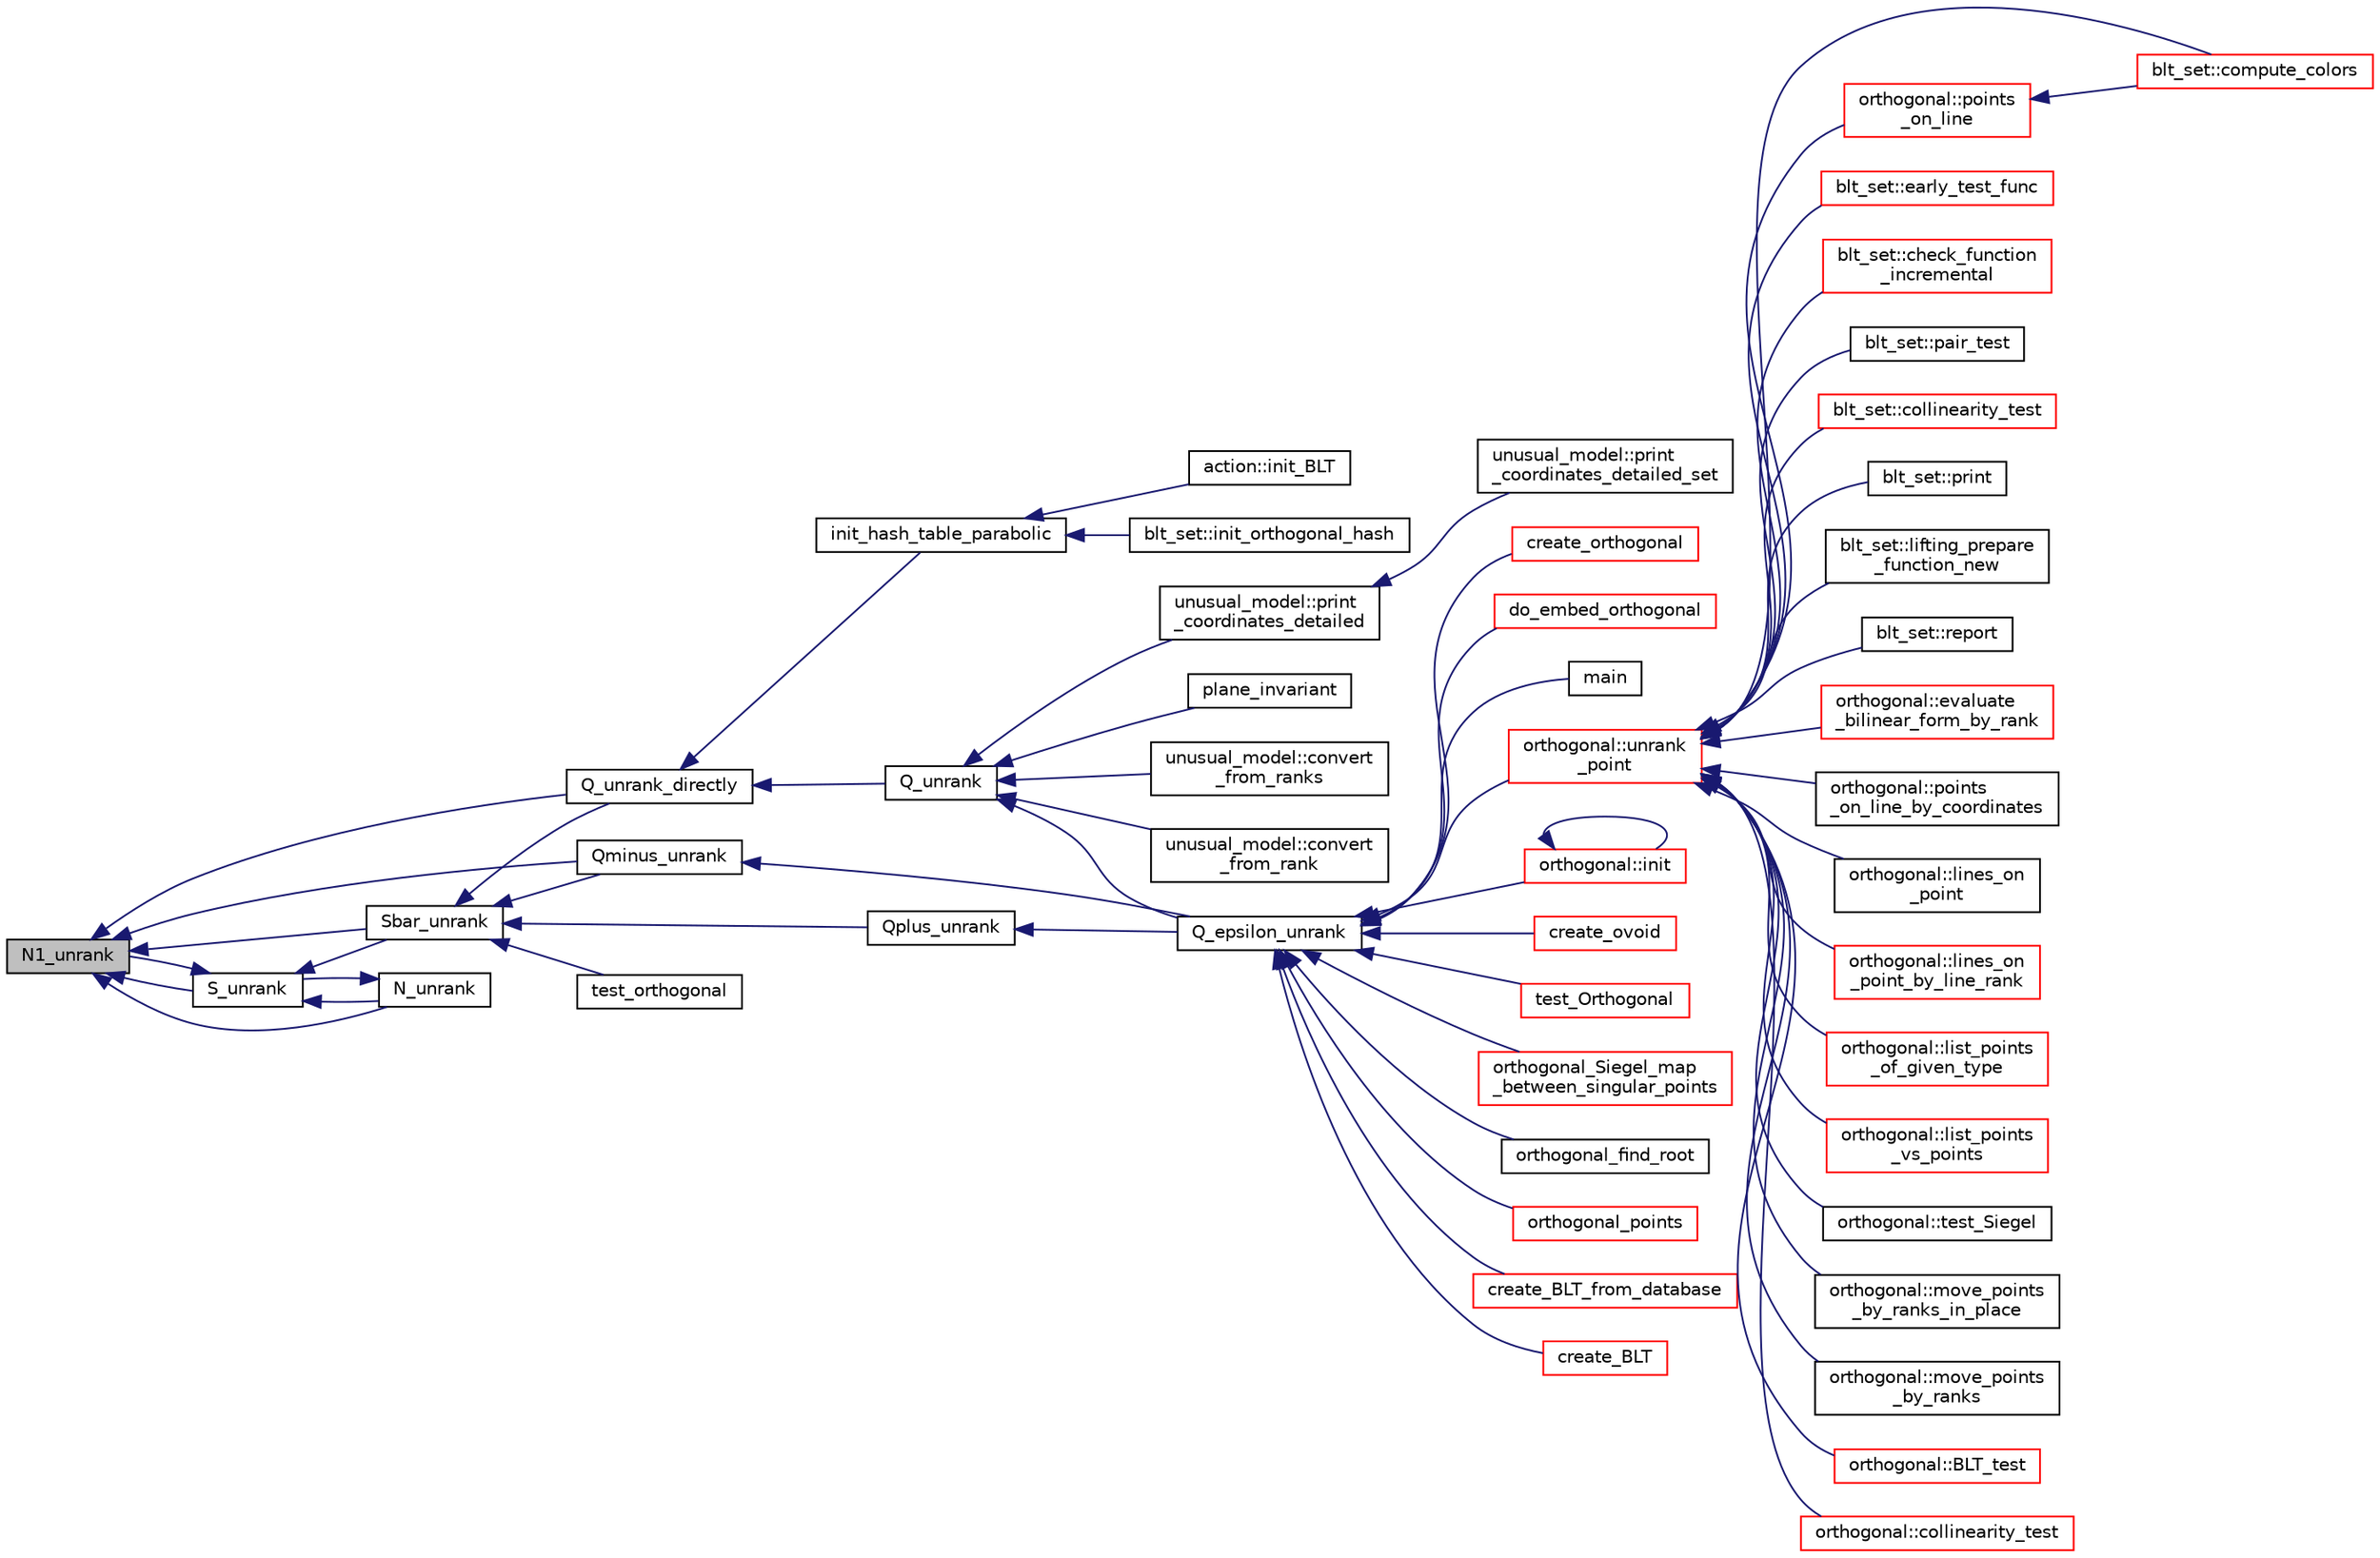 digraph "N1_unrank"
{
  edge [fontname="Helvetica",fontsize="10",labelfontname="Helvetica",labelfontsize="10"];
  node [fontname="Helvetica",fontsize="10",shape=record];
  rankdir="LR";
  Node1794 [label="N1_unrank",height=0.2,width=0.4,color="black", fillcolor="grey75", style="filled", fontcolor="black"];
  Node1794 -> Node1795 [dir="back",color="midnightblue",fontsize="10",style="solid",fontname="Helvetica"];
  Node1795 [label="Q_unrank_directly",height=0.2,width=0.4,color="black", fillcolor="white", style="filled",URL="$db/da0/lib_2foundations_2geometry_2orthogonal__points_8_c.html#a105e7e72249e78fcf0785c69099d90ce"];
  Node1795 -> Node1796 [dir="back",color="midnightblue",fontsize="10",style="solid",fontname="Helvetica"];
  Node1796 [label="init_hash_table_parabolic",height=0.2,width=0.4,color="black", fillcolor="white", style="filled",URL="$db/da0/lib_2foundations_2geometry_2orthogonal__points_8_c.html#ac0501667678e59124c88842414489011"];
  Node1796 -> Node1797 [dir="back",color="midnightblue",fontsize="10",style="solid",fontname="Helvetica"];
  Node1797 [label="blt_set::init_orthogonal_hash",height=0.2,width=0.4,color="black", fillcolor="white", style="filled",URL="$d1/d3d/classblt__set.html#ad8a73370e16f2adf30172c3159ca8a74"];
  Node1796 -> Node1798 [dir="back",color="midnightblue",fontsize="10",style="solid",fontname="Helvetica"];
  Node1798 [label="action::init_BLT",height=0.2,width=0.4,color="black", fillcolor="white", style="filled",URL="$d2/d86/classaction.html#a0d33ca0ebe7467b984c3058520e02a0c"];
  Node1795 -> Node1799 [dir="back",color="midnightblue",fontsize="10",style="solid",fontname="Helvetica"];
  Node1799 [label="Q_unrank",height=0.2,width=0.4,color="black", fillcolor="white", style="filled",URL="$db/da0/lib_2foundations_2geometry_2orthogonal__points_8_c.html#a6d02923d5b54ef796934e753e6f5b65b"];
  Node1799 -> Node1800 [dir="back",color="midnightblue",fontsize="10",style="solid",fontname="Helvetica"];
  Node1800 [label="Q_epsilon_unrank",height=0.2,width=0.4,color="black", fillcolor="white", style="filled",URL="$db/da0/lib_2foundations_2geometry_2orthogonal__points_8_c.html#af162c4d30d4a6528299e37551c353e7b"];
  Node1800 -> Node1801 [dir="back",color="midnightblue",fontsize="10",style="solid",fontname="Helvetica"];
  Node1801 [label="main",height=0.2,width=0.4,color="black", fillcolor="white", style="filled",URL="$d1/d15/apps_2combinatorics_2orthogonal_8_c.html#a3c04138a5bfe5d72780bb7e82a18e627"];
  Node1800 -> Node1802 [dir="back",color="midnightblue",fontsize="10",style="solid",fontname="Helvetica"];
  Node1802 [label="orthogonal::unrank\l_point",height=0.2,width=0.4,color="red", fillcolor="white", style="filled",URL="$d7/daa/classorthogonal.html#ab655117100f7c66c19817b84ac5ac0a0"];
  Node1802 -> Node1803 [dir="back",color="midnightblue",fontsize="10",style="solid",fontname="Helvetica"];
  Node1803 [label="blt_set::compute_colors",height=0.2,width=0.4,color="red", fillcolor="white", style="filled",URL="$d1/d3d/classblt__set.html#a6629b3a1a50c0f2736034abaea6f7d63"];
  Node1802 -> Node1807 [dir="back",color="midnightblue",fontsize="10",style="solid",fontname="Helvetica"];
  Node1807 [label="blt_set::early_test_func",height=0.2,width=0.4,color="red", fillcolor="white", style="filled",URL="$d1/d3d/classblt__set.html#ae13ce00db0bbbf0a157ee02a3aaea3c7"];
  Node1802 -> Node1829 [dir="back",color="midnightblue",fontsize="10",style="solid",fontname="Helvetica"];
  Node1829 [label="blt_set::check_function\l_incremental",height=0.2,width=0.4,color="red", fillcolor="white", style="filled",URL="$d1/d3d/classblt__set.html#ae898e6318ef4382066d94f50196b9b81"];
  Node1802 -> Node1832 [dir="back",color="midnightblue",fontsize="10",style="solid",fontname="Helvetica"];
  Node1832 [label="blt_set::pair_test",height=0.2,width=0.4,color="black", fillcolor="white", style="filled",URL="$d1/d3d/classblt__set.html#a010e746fd6fc5a539cec27bced4ff477"];
  Node1802 -> Node1833 [dir="back",color="midnightblue",fontsize="10",style="solid",fontname="Helvetica"];
  Node1833 [label="blt_set::collinearity_test",height=0.2,width=0.4,color="red", fillcolor="white", style="filled",URL="$d1/d3d/classblt__set.html#a6031271267004d6f16cb6b59f9c31ec2"];
  Node1802 -> Node1835 [dir="back",color="midnightblue",fontsize="10",style="solid",fontname="Helvetica"];
  Node1835 [label="blt_set::print",height=0.2,width=0.4,color="black", fillcolor="white", style="filled",URL="$d1/d3d/classblt__set.html#a9d3e3ea3bb297022cc23c02d4233bb8b"];
  Node1802 -> Node1836 [dir="back",color="midnightblue",fontsize="10",style="solid",fontname="Helvetica"];
  Node1836 [label="blt_set::lifting_prepare\l_function_new",height=0.2,width=0.4,color="black", fillcolor="white", style="filled",URL="$d1/d3d/classblt__set.html#a1314b7c0a3b78ba54c0f61a397d8afce"];
  Node1802 -> Node1837 [dir="back",color="midnightblue",fontsize="10",style="solid",fontname="Helvetica"];
  Node1837 [label="blt_set::report",height=0.2,width=0.4,color="black", fillcolor="white", style="filled",URL="$d1/d3d/classblt__set.html#a6b19f88bd2b92ebfba7e7c362eb9065c"];
  Node1802 -> Node1838 [dir="back",color="midnightblue",fontsize="10",style="solid",fontname="Helvetica"];
  Node1838 [label="orthogonal::evaluate\l_bilinear_form_by_rank",height=0.2,width=0.4,color="red", fillcolor="white", style="filled",URL="$d7/daa/classorthogonal.html#ab4f6117f55f6fbd0fb2bd8b4c8d981bf"];
  Node1802 -> Node1866 [dir="back",color="midnightblue",fontsize="10",style="solid",fontname="Helvetica"];
  Node1866 [label="orthogonal::points\l_on_line",height=0.2,width=0.4,color="red", fillcolor="white", style="filled",URL="$d7/daa/classorthogonal.html#afe1cc564902cc557d4d4d2ff85ee6839"];
  Node1866 -> Node1803 [dir="back",color="midnightblue",fontsize="10",style="solid",fontname="Helvetica"];
  Node1802 -> Node1912 [dir="back",color="midnightblue",fontsize="10",style="solid",fontname="Helvetica"];
  Node1912 [label="orthogonal::points\l_on_line_by_coordinates",height=0.2,width=0.4,color="black", fillcolor="white", style="filled",URL="$d7/daa/classorthogonal.html#a50fb1aa349d159551e82075f1f5f788d"];
  Node1802 -> Node1913 [dir="back",color="midnightblue",fontsize="10",style="solid",fontname="Helvetica"];
  Node1913 [label="orthogonal::lines_on\l_point",height=0.2,width=0.4,color="black", fillcolor="white", style="filled",URL="$d7/daa/classorthogonal.html#aa3249c7fddbc156af817fb274e41c914"];
  Node1802 -> Node1914 [dir="back",color="midnightblue",fontsize="10",style="solid",fontname="Helvetica"];
  Node1914 [label="orthogonal::lines_on\l_point_by_line_rank",height=0.2,width=0.4,color="red", fillcolor="white", style="filled",URL="$d7/daa/classorthogonal.html#adc21874b6da3cd3585c704994fb538aa"];
  Node1802 -> Node1934 [dir="back",color="midnightblue",fontsize="10",style="solid",fontname="Helvetica"];
  Node1934 [label="orthogonal::list_points\l_of_given_type",height=0.2,width=0.4,color="red", fillcolor="white", style="filled",URL="$d7/daa/classorthogonal.html#a80ded28f55a2191d5a5ec5fe9ee1a4c7"];
  Node1802 -> Node1940 [dir="back",color="midnightblue",fontsize="10",style="solid",fontname="Helvetica"];
  Node1940 [label="orthogonal::list_points\l_vs_points",height=0.2,width=0.4,color="red", fillcolor="white", style="filled",URL="$d7/daa/classorthogonal.html#a80258158dfa1470b42e9036b07c7dfbb"];
  Node1802 -> Node1942 [dir="back",color="midnightblue",fontsize="10",style="solid",fontname="Helvetica"];
  Node1942 [label="orthogonal::test_Siegel",height=0.2,width=0.4,color="black", fillcolor="white", style="filled",URL="$d7/daa/classorthogonal.html#ad6d248c572d92abe41416065addd4a69"];
  Node1802 -> Node1943 [dir="back",color="midnightblue",fontsize="10",style="solid",fontname="Helvetica"];
  Node1943 [label="orthogonal::move_points\l_by_ranks_in_place",height=0.2,width=0.4,color="black", fillcolor="white", style="filled",URL="$d7/daa/classorthogonal.html#a82fac7f7528e41392b5fe89860d4204d"];
  Node1802 -> Node1944 [dir="back",color="midnightblue",fontsize="10",style="solid",fontname="Helvetica"];
  Node1944 [label="orthogonal::move_points\l_by_ranks",height=0.2,width=0.4,color="black", fillcolor="white", style="filled",URL="$d7/daa/classorthogonal.html#a6b1b57c7b6114d7d51c9375fe5014b22"];
  Node1802 -> Node1945 [dir="back",color="midnightblue",fontsize="10",style="solid",fontname="Helvetica"];
  Node1945 [label="orthogonal::BLT_test",height=0.2,width=0.4,color="red", fillcolor="white", style="filled",URL="$d7/daa/classorthogonal.html#a019329f3f04ea9accbca7f7816183f6a"];
  Node1802 -> Node1947 [dir="back",color="midnightblue",fontsize="10",style="solid",fontname="Helvetica"];
  Node1947 [label="orthogonal::collinearity_test",height=0.2,width=0.4,color="red", fillcolor="white", style="filled",URL="$d7/daa/classorthogonal.html#a36b9dba38fbbecaedbf32ee298aafa32"];
  Node1800 -> Node1936 [dir="back",color="midnightblue",fontsize="10",style="solid",fontname="Helvetica"];
  Node1936 [label="orthogonal::init",height=0.2,width=0.4,color="red", fillcolor="white", style="filled",URL="$d7/daa/classorthogonal.html#a8bd53ba30f34ac50889503f0f3ef6deb"];
  Node1936 -> Node1936 [dir="back",color="midnightblue",fontsize="10",style="solid",fontname="Helvetica"];
  Node1800 -> Node2240 [dir="back",color="midnightblue",fontsize="10",style="solid",fontname="Helvetica"];
  Node2240 [label="create_ovoid",height=0.2,width=0.4,color="red", fillcolor="white", style="filled",URL="$d9/dbf/projective__space_2ovoid_8_c.html#a812088e2c64cb8a0834e9eacae4b92a6"];
  Node1800 -> Node2242 [dir="back",color="midnightblue",fontsize="10",style="solid",fontname="Helvetica"];
  Node2242 [label="test_Orthogonal",height=0.2,width=0.4,color="red", fillcolor="white", style="filled",URL="$db/da0/lib_2foundations_2geometry_2orthogonal__points_8_c.html#a071f90f8a33649e2d4a8f5c9a401a4f4"];
  Node1800 -> Node2243 [dir="back",color="midnightblue",fontsize="10",style="solid",fontname="Helvetica"];
  Node2243 [label="orthogonal_Siegel_map\l_between_singular_points",height=0.2,width=0.4,color="red", fillcolor="white", style="filled",URL="$db/da0/lib_2foundations_2geometry_2orthogonal__points_8_c.html#a2c6c42534b7915aacd84bb9725488fa9"];
  Node1800 -> Node2245 [dir="back",color="midnightblue",fontsize="10",style="solid",fontname="Helvetica"];
  Node2245 [label="orthogonal_find_root",height=0.2,width=0.4,color="black", fillcolor="white", style="filled",URL="$db/da0/lib_2foundations_2geometry_2orthogonal__points_8_c.html#a6c7b16f839dc3e1ee95f61a37139c8a0"];
  Node1800 -> Node2246 [dir="back",color="midnightblue",fontsize="10",style="solid",fontname="Helvetica"];
  Node2246 [label="orthogonal_points",height=0.2,width=0.4,color="red", fillcolor="white", style="filled",URL="$d7/d83/points_8_c.html#a2a86a595e599aecd619f0046595252e4"];
  Node1800 -> Node2248 [dir="back",color="midnightblue",fontsize="10",style="solid",fontname="Helvetica"];
  Node2248 [label="create_BLT_from_database",height=0.2,width=0.4,color="red", fillcolor="white", style="filled",URL="$d4/d67/geometry_8h.html#a15bdf4e24e26757ef7b2e16f06afd1e6"];
  Node1800 -> Node2250 [dir="back",color="midnightblue",fontsize="10",style="solid",fontname="Helvetica"];
  Node2250 [label="create_BLT",height=0.2,width=0.4,color="red", fillcolor="white", style="filled",URL="$d4/d67/geometry_8h.html#a5a6f4081a90668e2e95f8e4886d241d9"];
  Node1800 -> Node2251 [dir="back",color="midnightblue",fontsize="10",style="solid",fontname="Helvetica"];
  Node2251 [label="create_orthogonal",height=0.2,width=0.4,color="red", fillcolor="white", style="filled",URL="$d4/d67/geometry_8h.html#af56e0787251ddb889edb236e423aff02"];
  Node1800 -> Node2252 [dir="back",color="midnightblue",fontsize="10",style="solid",fontname="Helvetica"];
  Node2252 [label="do_embed_orthogonal",height=0.2,width=0.4,color="red", fillcolor="white", style="filled",URL="$d4/d67/geometry_8h.html#a7b472fe7f4332da48b2e47e2370cf338"];
  Node1799 -> Node2254 [dir="back",color="midnightblue",fontsize="10",style="solid",fontname="Helvetica"];
  Node2254 [label="plane_invariant",height=0.2,width=0.4,color="black", fillcolor="white", style="filled",URL="$d4/d67/geometry_8h.html#a8cf23c42f17766e6ae13094522b91f19"];
  Node1799 -> Node2255 [dir="back",color="midnightblue",fontsize="10",style="solid",fontname="Helvetica"];
  Node2255 [label="unusual_model::convert\l_from_ranks",height=0.2,width=0.4,color="black", fillcolor="white", style="filled",URL="$dc/d50/classunusual__model.html#affe6f50031dfc606a0dca7ff5e26cc14"];
  Node1799 -> Node2256 [dir="back",color="midnightblue",fontsize="10",style="solid",fontname="Helvetica"];
  Node2256 [label="unusual_model::convert\l_from_rank",height=0.2,width=0.4,color="black", fillcolor="white", style="filled",URL="$dc/d50/classunusual__model.html#a54cf56041ed1ebe0517a2a4005932249"];
  Node1799 -> Node2257 [dir="back",color="midnightblue",fontsize="10",style="solid",fontname="Helvetica"];
  Node2257 [label="unusual_model::print\l_coordinates_detailed",height=0.2,width=0.4,color="black", fillcolor="white", style="filled",URL="$dc/d50/classunusual__model.html#a0c4ba0e0f35a1220693020cf318e9f75"];
  Node2257 -> Node2258 [dir="back",color="midnightblue",fontsize="10",style="solid",fontname="Helvetica"];
  Node2258 [label="unusual_model::print\l_coordinates_detailed_set",height=0.2,width=0.4,color="black", fillcolor="white", style="filled",URL="$dc/d50/classunusual__model.html#a42a0d371727666bc006fc29d804c8d56"];
  Node1794 -> Node2259 [dir="back",color="midnightblue",fontsize="10",style="solid",fontname="Helvetica"];
  Node2259 [label="Qminus_unrank",height=0.2,width=0.4,color="black", fillcolor="white", style="filled",URL="$db/da0/lib_2foundations_2geometry_2orthogonal__points_8_c.html#ac2dd18f435ab479095b836a483c12c7d"];
  Node2259 -> Node1800 [dir="back",color="midnightblue",fontsize="10",style="solid",fontname="Helvetica"];
  Node1794 -> Node2260 [dir="back",color="midnightblue",fontsize="10",style="solid",fontname="Helvetica"];
  Node2260 [label="S_unrank",height=0.2,width=0.4,color="black", fillcolor="white", style="filled",URL="$db/da0/lib_2foundations_2geometry_2orthogonal__points_8_c.html#a18964a35af25f1b4a85f4eaeb1543d92"];
  Node2260 -> Node2261 [dir="back",color="midnightblue",fontsize="10",style="solid",fontname="Helvetica"];
  Node2261 [label="N_unrank",height=0.2,width=0.4,color="black", fillcolor="white", style="filled",URL="$db/da0/lib_2foundations_2geometry_2orthogonal__points_8_c.html#ab79724bd19da3bc1b383550113f9d7aa"];
  Node2261 -> Node2260 [dir="back",color="midnightblue",fontsize="10",style="solid",fontname="Helvetica"];
  Node2260 -> Node1794 [dir="back",color="midnightblue",fontsize="10",style="solid",fontname="Helvetica"];
  Node2260 -> Node2262 [dir="back",color="midnightblue",fontsize="10",style="solid",fontname="Helvetica"];
  Node2262 [label="Sbar_unrank",height=0.2,width=0.4,color="black", fillcolor="white", style="filled",URL="$db/da0/lib_2foundations_2geometry_2orthogonal__points_8_c.html#a65d9b9ccfff12dd92f4f4e8360701c98"];
  Node2262 -> Node1795 [dir="back",color="midnightblue",fontsize="10",style="solid",fontname="Helvetica"];
  Node2262 -> Node2263 [dir="back",color="midnightblue",fontsize="10",style="solid",fontname="Helvetica"];
  Node2263 [label="Qplus_unrank",height=0.2,width=0.4,color="black", fillcolor="white", style="filled",URL="$db/da0/lib_2foundations_2geometry_2orthogonal__points_8_c.html#ad50512edd586919700e033744b4a03c8"];
  Node2263 -> Node1800 [dir="back",color="midnightblue",fontsize="10",style="solid",fontname="Helvetica"];
  Node2262 -> Node2259 [dir="back",color="midnightblue",fontsize="10",style="solid",fontname="Helvetica"];
  Node2262 -> Node2264 [dir="back",color="midnightblue",fontsize="10",style="solid",fontname="Helvetica"];
  Node2264 [label="test_orthogonal",height=0.2,width=0.4,color="black", fillcolor="white", style="filled",URL="$db/da0/lib_2foundations_2geometry_2orthogonal__points_8_c.html#ac991de424f12f1e96291c9df540caf16"];
  Node1794 -> Node2261 [dir="back",color="midnightblue",fontsize="10",style="solid",fontname="Helvetica"];
  Node1794 -> Node2262 [dir="back",color="midnightblue",fontsize="10",style="solid",fontname="Helvetica"];
}
